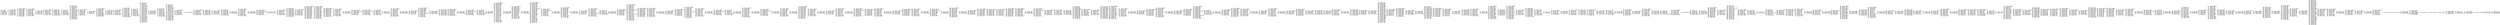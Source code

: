 digraph "graph.cfg.gv" {
	subgraph global {
		node [fontname=Courier fontsize=30.0 rank=same shape=box]
		block_0 [label="0: %00 = #0x1\l2: %01 = #0x40\l4: MSTORE(%01, %00)\l5: [NO_SSA] DUP1\l6: [NO_SSA] PUSH2\l9: [NO_SSA] PUSH2\lc: [NO_SSA] JUMP\l"]
		block_d [label="d: [NO_SSA] JUMPDEST\le: [NO_SSA] DUP2\lf: [NO_SSA] MSTORE\l10: [NO_SSA] PUSH1\l12: [NO_SSA] ADD\l13: [NO_SSA] PUSH2\l16: [NO_SSA] PUSH2\l19: [NO_SSA] JUMP\l"]
		block_1a [label="1a: [NO_SSA] JUMPDEST\l1b: [NO_SSA] DUP2\l1c: [NO_SSA] MSTORE\l1d: [NO_SSA] PUSH1\l1f: [NO_SSA] PUSH1\l21: [NO_SSA] SWAP1\l22: [NO_SSA] SWAP2\l23: [NO_SSA] ADD\l24: [NO_SSA] MSTORE\l25: [NO_SSA] SWAP1\l26: [NO_SSA] JUMP\l"]
		block_27 [label="27: [NO_SSA] JUMPDEST\l28: [NO_SSA] DUP3\l29: [NO_SSA] PUSH1\l2b: [NO_SSA] DUP2\l2c: [NO_SSA] ADD\l2d: [NO_SSA] SWAP3\l2e: [NO_SSA] DUP3\l2f: [NO_SSA] ISZERO\l30: [NO_SSA] PUSH2\l33: [NO_SSA] JUMPI\l"]
		block_34 [label="34: [NO_SSA] SWAP2\l35: [NO_SSA] PUSH1\l37: [NO_SSA] MUL\l38: [NO_SSA] DUP3\l39: [NO_SSA] ADD\l"]
		block_3a [label="3a: [NO_SSA] JUMPDEST\l3b: [NO_SSA] DUP3\l3c: [NO_SSA] DUP2\l3d: [NO_SSA] GT\l3e: [NO_SSA] ISZERO\l3f: [NO_SSA] PUSH2\l42: [NO_SSA] JUMPI\l"]
		block_43 [label="43: [NO_SSA] DUP3\l44: [NO_SSA] MLOAD\l45: [NO_SSA] DUP3\l46: [NO_SSA] SLOAD\l47: [NO_SSA] PUSH1\l49: [NO_SSA] PUSH1\l4b: [NO_SSA] PUSH1\l4d: [NO_SSA] INVALID\l"]
		block_4e [label="4e: [NO_SSA] SUB\l4f: [NO_SSA] NOT\l50: [NO_SSA] AND\l51: [NO_SSA] PUSH1\l53: [NO_SSA] PUSH1\l55: [NO_SSA] PUSH1\l57: [NO_SSA] INVALID\l"]
		block_58 [label="58: [NO_SSA] SUB\l59: [NO_SSA] SWAP1\l5a: [NO_SSA] SWAP2\l5b: [NO_SSA] AND\l5c: [NO_SSA] OR\l5d: [NO_SSA] DUP3\l5e: [NO_SSA] SSTORE\l5f: [NO_SSA] PUSH1\l61: [NO_SSA] SWAP1\l62: [NO_SSA] SWAP3\l63: [NO_SSA] ADD\l64: [NO_SSA] SWAP2\l65: [NO_SSA] PUSH1\l67: [NO_SSA] SWAP1\l68: [NO_SSA] SWAP2\l69: [NO_SSA] ADD\l6a: [NO_SSA] SWAP1\l6b: [NO_SSA] PUSH2\l6e: [NO_SSA] JUMP\l"]
		block_6f [label="6f: [NO_SSA] JUMPDEST\l70: [NO_SSA] POP\l71: [NO_SSA] PUSH2\l74: [NO_SSA] SWAP3\l75: [NO_SSA] SWAP2\l76: [NO_SSA] POP\l77: [NO_SSA] PUSH2\l7a: [NO_SSA] JUMP\l"]
		block_7b [label="7b: [NO_SSA] JUMPDEST\l7c: [NO_SSA] POP\l7d: [NO_SSA] SWAP1\l7e: [NO_SSA] JUMP\l"]
		block_7f [label="7f: [NO_SSA] JUMPDEST\l80: [NO_SSA] PUSH1\l82: [NO_SSA] DUP4\l83: [NO_SSA] ADD\l84: [NO_SSA] SWAP2\l85: [NO_SSA] DUP4\l86: [NO_SSA] SWAP1\l87: [NO_SSA] DUP3\l88: [NO_SSA] ISZERO\l89: [NO_SSA] PUSH2\l8c: [NO_SSA] JUMPI\l"]
		block_8d [label="8d: [NO_SSA] SWAP2\l8e: [NO_SSA] PUSH1\l90: [NO_SSA] MUL\l91: [NO_SSA] DUP3\l92: [NO_SSA] ADD\l93: [NO_SSA] PUSH1\l"]
		block_95 [label="95: [NO_SSA] JUMPDEST\l96: [NO_SSA] DUP4\l97: [NO_SSA] DUP3\l98: [NO_SSA] GT\l99: [NO_SSA] ISZERO\l9a: [NO_SSA] PUSH2\l9d: [NO_SSA] JUMPI\l"]
		block_9e [label="9e: [NO_SSA] DUP4\l9f: [NO_SSA] MLOAD\la0: [NO_SSA] DUP4\la1: [NO_SSA] DUP3\la2: [NO_SSA] PUSH2\la5: [NO_SSA] EXP\la6: [NO_SSA] DUP2\la7: [NO_SSA] SLOAD\la8: [NO_SSA] DUP2\la9: [NO_SSA] PUSH1\lab: [NO_SSA] PUSH1\lad: [NO_SSA] PUSH1\laf: [NO_SSA] INVALID\l"]
		block_b0 [label="b0: [NO_SSA] SUB\lb1: [NO_SSA] MUL\lb2: [NO_SSA] NOT\lb3: [NO_SSA] AND\lb4: [NO_SSA] SWAP1\lb5: [NO_SSA] DUP4\lb6: [NO_SSA] PUSH1\lb8: [NO_SSA] PUSH1\lba: [NO_SSA] PUSH1\lbc: [NO_SSA] INVALID\l"]
		block_bd [label="bd: [NO_SSA] SUB\lbe: [NO_SSA] AND\lbf: [NO_SSA] MUL\lc0: [NO_SSA] OR\lc1: [NO_SSA] SWAP1\lc2: [NO_SSA] SSTORE\lc3: [NO_SSA] POP\lc4: [NO_SSA] SWAP3\lc5: [NO_SSA] PUSH1\lc7: [NO_SSA] ADD\lc8: [NO_SSA] SWAP3\lc9: [NO_SSA] PUSH1\lcb: [NO_SSA] ADD\lcc: [NO_SSA] PUSH1\lce: [NO_SSA] DUP2\lcf: [NO_SSA] PUSH1\ld1: [NO_SSA] ADD\ld2: [NO_SSA] DIV\ld3: [NO_SSA] SWAP3\ld4: [NO_SSA] DUP4\ld5: [NO_SSA] ADD\ld6: [NO_SSA] SWAP3\ld7: [NO_SSA] PUSH1\ld9: [NO_SSA] SUB\lda: [NO_SSA] MUL\ldb: [NO_SSA] PUSH2\lde: [NO_SSA] JUMP\l"]
		block_df [label="df: [NO_SSA] JUMPDEST\le0: [NO_SSA] DUP1\le1: [NO_SSA] ISZERO\le2: [NO_SSA] PUSH2\le5: [NO_SSA] JUMPI\l"]
		block_e6 [label="e6: [NO_SSA] DUP3\le7: [NO_SSA] DUP2\le8: [NO_SSA] PUSH2\leb: [NO_SSA] EXP\lec: [NO_SSA] DUP2\led: [NO_SSA] SLOAD\lee: [NO_SSA] SWAP1\lef: [NO_SSA] PUSH1\lf1: [NO_SSA] PUSH1\lf3: [NO_SSA] PUSH1\lf5: [NO_SSA] INVALID\l"]
		block_f6 [label="f6: [NO_SSA] SUB\lf7: [NO_SSA] MUL\lf8: [NO_SSA] NOT\lf9: [NO_SSA] AND\lfa: [NO_SSA] SWAP1\lfb: [NO_SSA] SSTORE\lfc: [NO_SSA] PUSH1\lfe: [NO_SSA] ADD\lff: [NO_SSA] PUSH1\l101: [NO_SSA] DUP2\l102: [NO_SSA] PUSH1\l104: [NO_SSA] ADD\l105: [NO_SSA] DIV\l106: [NO_SSA] SWAP3\l107: [NO_SSA] DUP4\l108: [NO_SSA] ADD\l109: [NO_SSA] SWAP3\l10a: [NO_SSA] PUSH1\l10c: [NO_SSA] SUB\l10d: [NO_SSA] MUL\l10e: [NO_SSA] PUSH2\l111: [NO_SSA] JUMP\l"]
		block_112 [label="112: [NO_SSA] JUMPDEST\l113: [NO_SSA] POP\l114: [NO_SSA] POP\l115: [NO_SSA] PUSH2\l118: [NO_SSA] SWAP3\l119: [NO_SSA] SWAP2\l11a: [NO_SSA] POP\l"]
		block_11b [label="11b: [NO_SSA] JUMPDEST\l"]
		block_11c [label="11c: [NO_SSA] JUMPDEST\l11d: [NO_SSA] DUP1\l11e: [NO_SSA] DUP3\l11f: [NO_SSA] GT\l120: [NO_SSA] ISZERO\l121: [NO_SSA] PUSH2\l124: [NO_SSA] JUMPI\l"]
		block_125 [label="125: [NO_SSA] PUSH1\l127: [NO_SSA] DUP2\l128: [NO_SSA] SSTORE\l129: [NO_SSA] PUSH1\l12b: [NO_SSA] ADD\l12c: [NO_SSA] PUSH2\l12f: [NO_SSA] JUMP\l"]
		block_130 [label="130: [NO_SSA] JUMPDEST\l131: [NO_SSA] PUSH1\l133: [NO_SSA] PUSH1\l135: [NO_SSA] PUSH1\l137: [NO_SSA] INVALID\l"]
		block_138 [label="138: [NO_SSA] SUB\l139: [NO_SSA] NOT\l13a: [NO_SSA] DUP2\l13b: [NO_SSA] AND\l13c: [NO_SSA] DUP2\l13d: [NO_SSA] EQ\l13e: [NO_SSA] PUSH2\l141: [NO_SSA] JUMPI\l"]
		block_142 [label="142: [NO_SSA] PUSH1\l144: [NO_SSA] DUP1\l145: [NO_SSA] REVERT\l"]
		block_146 [label="146: [NO_SSA] JUMPDEST\l147: [NO_SSA] PUSH1\l149: [NO_SSA] PUSH1\l14b: [NO_SSA] DUP3\l14c: [NO_SSA] DUP5\l14d: [NO_SSA] SUB\l14e: [NO_SSA] SLT\l14f: [NO_SSA] ISZERO\l150: [NO_SSA] PUSH2\l153: [NO_SSA] JUMPI\l"]
		block_154 [label="154: [NO_SSA] PUSH1\l156: [NO_SSA] DUP1\l157: [NO_SSA] REVERT\l"]
		block_158 [label="158: [NO_SSA] JUMPDEST\l159: [NO_SSA] DUP2\l15a: [NO_SSA] CALLDATALOAD\l15b: [NO_SSA] PUSH2\l15e: [NO_SSA] DUP2\l15f: [NO_SSA] PUSH2\l162: [NO_SSA] JUMP\l"]
		block_163 [label="163: [NO_SSA] JUMPDEST\l164: [NO_SSA] PUSH1\l"]
		block_166 [label="166: [NO_SSA] JUMPDEST\l167: [NO_SSA] DUP4\l168: [NO_SSA] DUP2\l169: [NO_SSA] LT\l16a: [NO_SSA] ISZERO\l16b: [NO_SSA] PUSH2\l16e: [NO_SSA] JUMPI\l"]
		block_16f [label="16f: [NO_SSA] DUP2\l170: [NO_SSA] DUP2\l171: [NO_SSA] ADD\l172: [NO_SSA] MLOAD\l173: [NO_SSA] DUP4\l174: [NO_SSA] DUP3\l175: [NO_SSA] ADD\l176: [NO_SSA] MSTORE\l177: [NO_SSA] PUSH1\l179: [NO_SSA] ADD\l17a: [NO_SSA] PUSH2\l17d: [NO_SSA] JUMP\l"]
		block_17e [label="17e: [NO_SSA] JUMPDEST\l17f: [NO_SSA] POP\l180: [NO_SSA] POP\l181: [NO_SSA] PUSH1\l183: [NO_SSA] SWAP2\l184: [NO_SSA] ADD\l185: [NO_SSA] MSTORE\l186: [NO_SSA] JUMP\l"]
		block_187 [label="187: [NO_SSA] JUMPDEST\l188: [NO_SSA] PUSH1\l18a: [NO_SSA] DUP2\l18b: [NO_SSA] MLOAD\l18c: [NO_SSA] DUP1\l18d: [NO_SSA] DUP5\l18e: [NO_SSA] MSTORE\l18f: [NO_SSA] PUSH2\l192: [NO_SSA] DUP2\l193: [NO_SSA] PUSH1\l195: [NO_SSA] DUP7\l196: [NO_SSA] ADD\l197: [NO_SSA] PUSH1\l199: [NO_SSA] DUP7\l19a: [NO_SSA] ADD\l19b: [NO_SSA] PUSH2\l19e: [NO_SSA] JUMP\l"]
		block_19f [label="19f: [NO_SSA] JUMPDEST\l1a0: [NO_SSA] PUSH1\l1a2: [NO_SSA] ADD\l1a3: [NO_SSA] PUSH1\l1a5: [NO_SSA] NOT\l1a6: [NO_SSA] AND\l1a7: [NO_SSA] SWAP3\l1a8: [NO_SSA] SWAP1\l1a9: [NO_SSA] SWAP3\l1aa: [NO_SSA] ADD\l1ab: [NO_SSA] PUSH1\l1ad: [NO_SSA] ADD\l1ae: [NO_SSA] SWAP3\l1af: [NO_SSA] SWAP2\l1b0: [NO_SSA] POP\l1b1: [NO_SSA] POP\l1b2: [NO_SSA] JUMP\l"]
		block_1b3 [label="1b3: [NO_SSA] JUMPDEST\l1b4: [NO_SSA] PUSH1\l1b6: [NO_SSA] DUP2\l1b7: [NO_SSA] MSTORE\l1b8: [NO_SSA] PUSH1\l1ba: [NO_SSA] PUSH2\l1bd: [NO_SSA] PUSH1\l1bf: [NO_SSA] DUP4\l1c0: [NO_SSA] ADD\l1c1: [NO_SSA] DUP5\l1c2: [NO_SSA] PUSH2\l1c5: [NO_SSA] JUMP\l"]
		block_1c6 [label="1c6: [NO_SSA] JUMPDEST\l1c7: [NO_SSA] PUSH1\l1c9: [NO_SSA] PUSH1\l1cb: [NO_SSA] DUP3\l1cc: [NO_SSA] DUP5\l1cd: [NO_SSA] SUB\l1ce: [NO_SSA] SLT\l1cf: [NO_SSA] ISZERO\l1d0: [NO_SSA] PUSH2\l1d3: [NO_SSA] JUMPI\l"]
		block_1d4 [label="1d4: [NO_SSA] PUSH1\l1d6: [NO_SSA] DUP1\l1d7: [NO_SSA] REVERT\l"]
		block_1d8 [label="1d8: [NO_SSA] JUMPDEST\l1d9: [NO_SSA] POP\l1da: [NO_SSA] CALLDATALOAD\l1db: [NO_SSA] SWAP2\l1dc: [NO_SSA] SWAP1\l1dd: [NO_SSA] POP\l1de: [NO_SSA] JUMP\l"]
		block_1df [label="1df: [NO_SSA] JUMPDEST\l1e0: [NO_SSA] DUP1\l1e1: [NO_SSA] CALLDATALOAD\l1e2: [NO_SSA] PUSH1\l1e4: [NO_SSA] PUSH1\l1e6: [NO_SSA] PUSH1\l1e8: [NO_SSA] INVALID\l"]
		block_1e9 [label="1e9: [NO_SSA] SUB\l1ea: [NO_SSA] DUP2\l1eb: [NO_SSA] AND\l1ec: [NO_SSA] DUP2\l1ed: [NO_SSA] EQ\l1ee: [NO_SSA] PUSH2\l1f1: [NO_SSA] JUMPI\l"]
		block_1f2 [label="1f2: [NO_SSA] PUSH1\l1f4: [NO_SSA] DUP1\l1f5: [NO_SSA] REVERT\l"]
		block_1f6 [label="1f6: [NO_SSA] JUMPDEST\l1f7: [NO_SSA] PUSH1\l1f9: [NO_SSA] DUP1\l1fa: [NO_SSA] PUSH1\l1fc: [NO_SSA] DUP4\l1fd: [NO_SSA] DUP6\l1fe: [NO_SSA] SUB\l1ff: [NO_SSA] SLT\l200: [NO_SSA] ISZERO\l201: [NO_SSA] PUSH2\l204: [NO_SSA] JUMPI\l"]
		block_205 [label="205: [NO_SSA] PUSH1\l207: [NO_SSA] DUP1\l208: [NO_SSA] REVERT\l"]
		block_209 [label="209: [NO_SSA] JUMPDEST\l20a: [NO_SSA] PUSH2\l20d: [NO_SSA] DUP4\l20e: [NO_SSA] PUSH2\l211: [NO_SSA] JUMP\l"]
		block_212 [label="212: [NO_SSA] JUMPDEST\l213: [NO_SSA] SWAP5\l214: [NO_SSA] PUSH1\l216: [NO_SSA] SWAP4\l217: [NO_SSA] SWAP1\l218: [NO_SSA] SWAP4\l219: [NO_SSA] ADD\l21a: [NO_SSA] CALLDATALOAD\l21b: [NO_SSA] SWAP4\l21c: [NO_SSA] POP\l21d: [NO_SSA] POP\l21e: [NO_SSA] POP\l21f: [NO_SSA] JUMP\l"]
		block_220 [label="220: [NO_SSA] JUMPDEST\l221: [NO_SSA] PUSH4\l226: [NO_SSA] PUSH1\l228: [NO_SSA] INVALID\l"]
		block_229 [label="229: [NO_SSA] PUSH1\l22b: [NO_SSA] MSTORE\l22c: [NO_SSA] PUSH1\l22e: [NO_SSA] PUSH1\l230: [NO_SSA] MSTORE\l231: [NO_SSA] PUSH1\l233: [NO_SSA] PUSH1\l235: [NO_SSA] REVERT\l"]
		block_236 [label="236: [NO_SSA] JUMPDEST\l237: [NO_SSA] PUSH1\l239: [NO_SSA] DUP3\l23a: [NO_SSA] PUSH1\l23c: [NO_SSA] DUP4\l23d: [NO_SSA] ADD\l23e: [NO_SSA] SLT\l23f: [NO_SSA] PUSH2\l242: [NO_SSA] JUMPI\l"]
		block_243 [label="243: [NO_SSA] PUSH1\l245: [NO_SSA] DUP1\l246: [NO_SSA] REVERT\l"]
		block_247 [label="247: [NO_SSA] JUMPDEST\l248: [NO_SSA] DUP2\l249: [NO_SSA] CALLDATALOAD\l24a: [NO_SSA] PUSH1\l24c: [NO_SSA] PUSH1\l24e: [NO_SSA] PUSH1\l250: [NO_SSA] INVALID\l"]
		block_251 [label="251: [NO_SSA] SUB\l252: [NO_SSA] DUP1\l253: [NO_SSA] DUP3\l254: [NO_SSA] GT\l255: [NO_SSA] ISZERO\l256: [NO_SSA] PUSH2\l259: [NO_SSA] JUMPI\l"]
		block_25a [label="25a: [NO_SSA] PUSH2\l25d: [NO_SSA] PUSH2\l260: [NO_SSA] JUMP\l"]
		block_261 [label="261: [NO_SSA] JUMPDEST\l262: [NO_SSA] PUSH1\l264: [NO_SSA] MLOAD\l265: [NO_SSA] PUSH1\l267: [NO_SSA] DUP4\l268: [NO_SSA] ADD\l269: [NO_SSA] PUSH1\l26b: [NO_SSA] NOT\l26c: [NO_SSA] SWAP1\l26d: [NO_SSA] DUP2\l26e: [NO_SSA] AND\l26f: [NO_SSA] PUSH1\l271: [NO_SSA] ADD\l272: [NO_SSA] AND\l273: [NO_SSA] DUP2\l274: [NO_SSA] ADD\l275: [NO_SSA] SWAP1\l276: [NO_SSA] DUP3\l277: [NO_SSA] DUP3\l278: [NO_SSA] GT\l279: [NO_SSA] DUP2\l27a: [NO_SSA] DUP4\l27b: [NO_SSA] LT\l27c: [NO_SSA] OR\l27d: [NO_SSA] ISZERO\l27e: [NO_SSA] PUSH2\l281: [NO_SSA] JUMPI\l"]
		block_282 [label="282: [NO_SSA] PUSH2\l285: [NO_SSA] PUSH2\l288: [NO_SSA] JUMP\l"]
		block_289 [label="289: [NO_SSA] JUMPDEST\l28a: [NO_SSA] DUP2\l28b: [NO_SSA] PUSH1\l28d: [NO_SSA] MSTORE\l28e: [NO_SSA] DUP4\l28f: [NO_SSA] DUP2\l290: [NO_SSA] MSTORE\l291: [NO_SSA] DUP7\l292: [NO_SSA] PUSH1\l294: [NO_SSA] DUP6\l295: [NO_SSA] DUP9\l296: [NO_SSA] ADD\l297: [NO_SSA] ADD\l298: [NO_SSA] GT\l299: [NO_SSA] ISZERO\l29a: [NO_SSA] PUSH2\l29d: [NO_SSA] JUMPI\l"]
		block_29e [label="29e: [NO_SSA] PUSH1\l2a0: [NO_SSA] DUP1\l2a1: [NO_SSA] REVERT\l"]
		block_2a2 [label="2a2: [NO_SSA] JUMPDEST\l2a3: [NO_SSA] DUP4\l2a4: [NO_SSA] PUSH1\l2a6: [NO_SSA] DUP8\l2a7: [NO_SSA] ADD\l2a8: [NO_SSA] PUSH1\l2aa: [NO_SSA] DUP4\l2ab: [NO_SSA] ADD\l2ac: [NO_SSA] CALLDATACOPY\l2ad: [NO_SSA] PUSH1\l2af: [NO_SSA] PUSH1\l2b1: [NO_SSA] DUP6\l2b2: [NO_SSA] DUP4\l2b3: [NO_SSA] ADD\l2b4: [NO_SSA] ADD\l2b5: [NO_SSA] MSTORE\l2b6: [NO_SSA] DUP1\l2b7: [NO_SSA] SWAP5\l2b8: [NO_SSA] POP\l2b9: [NO_SSA] POP\l2ba: [NO_SSA] POP\l2bb: [NO_SSA] POP\l2bc: [NO_SSA] POP\l2bd: [NO_SSA] SWAP3\l2be: [NO_SSA] SWAP2\l2bf: [NO_SSA] POP\l2c0: [NO_SSA] POP\l2c1: [NO_SSA] JUMP\l"]
		block_2c2 [label="2c2: [NO_SSA] JUMPDEST\l2c3: [NO_SSA] DUP1\l2c4: [NO_SSA] CALLDATALOAD\l2c5: [NO_SSA] PUSH1\l2c7: [NO_SSA] DUP2\l2c8: [NO_SSA] AND\l2c9: [NO_SSA] DUP2\l2ca: [NO_SSA] EQ\l2cb: [NO_SSA] PUSH2\l2ce: [NO_SSA] JUMPI\l"]
		block_2cf [label="2cf: [NO_SSA] PUSH1\l2d1: [NO_SSA] DUP1\l2d2: [NO_SSA] REVERT\l"]
		block_2d3 [label="2d3: [NO_SSA] JUMPDEST\l2d4: [NO_SSA] PUSH1\l2d6: [NO_SSA] DUP1\l2d7: [NO_SSA] PUSH1\l2d9: [NO_SSA] DUP1\l2da: [NO_SSA] PUSH1\l2dc: [NO_SSA] PUSH1\l2de: [NO_SSA] DUP7\l2df: [NO_SSA] DUP9\l2e0: [NO_SSA] SUB\l2e1: [NO_SSA] SLT\l2e2: [NO_SSA] ISZERO\l2e3: [NO_SSA] PUSH2\l2e6: [NO_SSA] JUMPI\l"]
		block_2e7 [label="2e7: [NO_SSA] PUSH1\l2e9: [NO_SSA] DUP1\l2ea: [NO_SSA] REVERT\l"]
		block_2eb [label="2eb: [NO_SSA] JUMPDEST\l2ec: [NO_SSA] PUSH2\l2ef: [NO_SSA] DUP7\l2f0: [NO_SSA] PUSH2\l2f3: [NO_SSA] JUMP\l"]
		block_2f4 [label="2f4: [NO_SSA] JUMPDEST\l2f5: [NO_SSA] SWAP5\l2f6: [NO_SSA] POP\l2f7: [NO_SSA] PUSH1\l2f9: [NO_SSA] DUP7\l2fa: [NO_SSA] ADD\l2fb: [NO_SSA] CALLDATALOAD\l2fc: [NO_SSA] PUSH1\l2fe: [NO_SSA] PUSH1\l300: [NO_SSA] PUSH1\l302: [NO_SSA] INVALID\l"]
		block_303 [label="303: [NO_SSA] SUB\l304: [NO_SSA] DUP2\l305: [NO_SSA] GT\l306: [NO_SSA] ISZERO\l307: [NO_SSA] PUSH2\l30a: [NO_SSA] JUMPI\l"]
		block_30b [label="30b: [NO_SSA] PUSH1\l30d: [NO_SSA] DUP1\l30e: [NO_SSA] REVERT\l"]
		block_30f [label="30f: [NO_SSA] JUMPDEST\l310: [NO_SSA] PUSH2\l313: [NO_SSA] DUP9\l314: [NO_SSA] DUP3\l315: [NO_SSA] DUP10\l316: [NO_SSA] ADD\l317: [NO_SSA] PUSH2\l31a: [NO_SSA] JUMP\l"]
		block_31b [label="31b: [NO_SSA] JUMPDEST\l31c: [NO_SSA] SWAP5\l31d: [NO_SSA] POP\l31e: [NO_SSA] POP\l31f: [NO_SSA] PUSH1\l321: [NO_SSA] DUP7\l322: [NO_SSA] ADD\l323: [NO_SSA] CALLDATALOAD\l324: [NO_SSA] SWAP3\l325: [NO_SSA] POP\l326: [NO_SSA] PUSH1\l328: [NO_SSA] DUP7\l329: [NO_SSA] ADD\l32a: [NO_SSA] CALLDATALOAD\l32b: [NO_SSA] SWAP2\l32c: [NO_SSA] POP\l32d: [NO_SSA] PUSH2\l330: [NO_SSA] PUSH1\l332: [NO_SSA] DUP8\l333: [NO_SSA] ADD\l334: [NO_SSA] PUSH2\l337: [NO_SSA] JUMP\l"]
		block_338 [label="338: [NO_SSA] JUMPDEST\l339: [NO_SSA] SWAP1\l33a: [NO_SSA] POP\l33b: [NO_SSA] SWAP3\l33c: [NO_SSA] SWAP6\l33d: [NO_SSA] POP\l33e: [NO_SSA] SWAP3\l33f: [NO_SSA] SWAP6\l340: [NO_SSA] SWAP1\l341: [NO_SSA] SWAP4\l342: [NO_SSA] POP\l343: [NO_SSA] JUMP\l"]
		block_344 [label="344: [NO_SSA] JUMPDEST\l345: [NO_SSA] PUSH1\l347: [NO_SSA] DUP1\l348: [NO_SSA] PUSH1\l34a: [NO_SSA] PUSH1\l34c: [NO_SSA] DUP5\l34d: [NO_SSA] DUP7\l34e: [NO_SSA] SUB\l34f: [NO_SSA] SLT\l350: [NO_SSA] ISZERO\l351: [NO_SSA] PUSH2\l354: [NO_SSA] JUMPI\l"]
		block_355 [label="355: [NO_SSA] PUSH1\l357: [NO_SSA] DUP1\l358: [NO_SSA] REVERT\l"]
		block_359 [label="359: [NO_SSA] JUMPDEST\l35a: [NO_SSA] PUSH2\l35d: [NO_SSA] DUP5\l35e: [NO_SSA] PUSH2\l361: [NO_SSA] JUMP\l"]
		block_362 [label="362: [NO_SSA] JUMPDEST\l363: [NO_SSA] SWAP3\l364: [NO_SSA] POP\l365: [NO_SSA] PUSH2\l368: [NO_SSA] PUSH1\l36a: [NO_SSA] DUP6\l36b: [NO_SSA] ADD\l36c: [NO_SSA] PUSH2\l36f: [NO_SSA] JUMP\l"]
		block_370 [label="370: [NO_SSA] JUMPDEST\l371: [NO_SSA] SWAP2\l372: [NO_SSA] POP\l373: [NO_SSA] PUSH1\l375: [NO_SSA] DUP5\l376: [NO_SSA] ADD\l377: [NO_SSA] CALLDATALOAD\l378: [NO_SSA] SWAP1\l379: [NO_SSA] POP\l37a: [NO_SSA] SWAP3\l37b: [NO_SSA] POP\l37c: [NO_SSA] SWAP3\l37d: [NO_SSA] POP\l37e: [NO_SSA] SWAP3\l37f: [NO_SSA] JUMP\l"]
		block_380 [label="380: [NO_SSA] JUMPDEST\l381: [NO_SSA] PUSH1\l383: [NO_SSA] DUP1\l384: [NO_SSA] PUSH1\l386: [NO_SSA] DUP4\l387: [NO_SSA] DUP6\l388: [NO_SSA] SUB\l389: [NO_SSA] SLT\l38a: [NO_SSA] ISZERO\l38b: [NO_SSA] PUSH2\l38e: [NO_SSA] JUMPI\l"]
		block_38f [label="38f: [NO_SSA] PUSH1\l391: [NO_SSA] DUP1\l392: [NO_SSA] REVERT\l"]
		block_393 [label="393: [NO_SSA] JUMPDEST\l394: [NO_SSA] DUP3\l395: [NO_SSA] CALLDATALOAD\l396: [NO_SSA] PUSH1\l398: [NO_SSA] PUSH1\l39a: [NO_SSA] PUSH1\l39c: [NO_SSA] INVALID\l"]
		block_39d [label="39d: [NO_SSA] SUB\l39e: [NO_SSA] DUP1\l39f: [NO_SSA] DUP3\l3a0: [NO_SSA] GT\l3a1: [NO_SSA] ISZERO\l3a2: [NO_SSA] PUSH2\l3a5: [NO_SSA] JUMPI\l"]
		block_3a6 [label="3a6: [NO_SSA] PUSH1\l3a8: [NO_SSA] DUP1\l3a9: [NO_SSA] REVERT\l"]
		block_3aa [label="3aa: [NO_SSA] JUMPDEST\l3ab: [NO_SSA] DUP2\l3ac: [NO_SSA] DUP6\l3ad: [NO_SSA] ADD\l3ae: [NO_SSA] SWAP2\l3af: [NO_SSA] POP\l3b0: [NO_SSA] DUP6\l3b1: [NO_SSA] PUSH1\l3b3: [NO_SSA] DUP4\l3b4: [NO_SSA] ADD\l3b5: [NO_SSA] SLT\l3b6: [NO_SSA] PUSH2\l3b9: [NO_SSA] JUMPI\l"]
		block_3ba [label="3ba: [NO_SSA] PUSH1\l3bc: [NO_SSA] DUP1\l3bd: [NO_SSA] REVERT\l"]
		block_3be [label="3be: [NO_SSA] JUMPDEST\l3bf: [NO_SSA] DUP2\l3c0: [NO_SSA] CALLDATALOAD\l3c1: [NO_SSA] DUP2\l3c2: [NO_SSA] DUP2\l3c3: [NO_SSA] GT\l3c4: [NO_SSA] ISZERO\l3c5: [NO_SSA] PUSH2\l3c8: [NO_SSA] JUMPI\l"]
		block_3c9 [label="3c9: [NO_SSA] PUSH1\l3cb: [NO_SSA] DUP1\l3cc: [NO_SSA] REVERT\l"]
		block_3cd [label="3cd: [NO_SSA] JUMPDEST\l3ce: [NO_SSA] DUP7\l3cf: [NO_SSA] PUSH1\l3d1: [NO_SSA] DUP3\l3d2: [NO_SSA] DUP6\l3d3: [NO_SSA] ADD\l3d4: [NO_SSA] ADD\l3d5: [NO_SSA] GT\l3d6: [NO_SSA] ISZERO\l3d7: [NO_SSA] PUSH2\l3da: [NO_SSA] JUMPI\l"]
		block_3db [label="3db: [NO_SSA] PUSH1\l3dd: [NO_SSA] DUP1\l3de: [NO_SSA] REVERT\l"]
		block_3df [label="3df: [NO_SSA] JUMPDEST\l3e0: [NO_SSA] PUSH1\l3e2: [NO_SSA] SWAP3\l3e3: [NO_SSA] SWAP1\l3e4: [NO_SSA] SWAP3\l3e5: [NO_SSA] ADD\l3e6: [NO_SSA] SWAP7\l3e7: [NO_SSA] SWAP2\l3e8: [NO_SSA] SWAP6\l3e9: [NO_SSA] POP\l3ea: [NO_SSA] SWAP1\l3eb: [NO_SSA] SWAP4\l3ec: [NO_SSA] POP\l3ed: [NO_SSA] POP\l3ee: [NO_SSA] POP\l3ef: [NO_SSA] POP\l3f0: [NO_SSA] JUMP\l"]
		block_3f1 [label="3f1: [NO_SSA] JUMPDEST\l3f2: [NO_SSA] PUSH1\l3f4: [NO_SSA] PUSH1\l3f6: [NO_SSA] DUP3\l3f7: [NO_SSA] DUP5\l3f8: [NO_SSA] SUB\l3f9: [NO_SSA] SLT\l3fa: [NO_SSA] ISZERO\l3fb: [NO_SSA] PUSH2\l3fe: [NO_SSA] JUMPI\l"]
		block_3ff [label="3ff: [NO_SSA] PUSH1\l401: [NO_SSA] DUP1\l402: [NO_SSA] REVERT\l"]
		block_403 [label="403: [NO_SSA] JUMPDEST\l404: [NO_SSA] PUSH2\l407: [NO_SSA] DUP3\l408: [NO_SSA] PUSH2\l40b: [NO_SSA] JUMP\l"]
		block_40c [label="40c: [NO_SSA] JUMPDEST\l40d: [NO_SSA] PUSH1\l40f: [NO_SSA] DUP1\l410: [NO_SSA] PUSH1\l412: [NO_SSA] DUP4\l413: [NO_SSA] DUP6\l414: [NO_SSA] SUB\l415: [NO_SSA] SLT\l416: [NO_SSA] ISZERO\l417: [NO_SSA] PUSH2\l41a: [NO_SSA] JUMPI\l"]
		block_41b [label="41b: [NO_SSA] PUSH1\l41d: [NO_SSA] DUP1\l41e: [NO_SSA] REVERT\l"]
		block_41f [label="41f: [NO_SSA] JUMPDEST\l420: [NO_SSA] DUP3\l421: [NO_SSA] CALLDATALOAD\l422: [NO_SSA] SWAP2\l423: [NO_SSA] POP\l424: [NO_SSA] PUSH2\l427: [NO_SSA] PUSH1\l429: [NO_SSA] DUP5\l42a: [NO_SSA] ADD\l42b: [NO_SSA] PUSH2\l42e: [NO_SSA] JUMP\l"]
		block_42f [label="42f: [NO_SSA] JUMPDEST\l430: [NO_SSA] SWAP1\l431: [NO_SSA] POP\l432: [NO_SSA] SWAP3\l433: [NO_SSA] POP\l434: [NO_SSA] SWAP3\l435: [NO_SSA] SWAP1\l436: [NO_SSA] POP\l437: [NO_SSA] JUMP\l"]
		block_438 [label="438: [NO_SSA] JUMPDEST\l439: [NO_SSA] PUSH1\l43b: [NO_SSA] DUP1\l43c: [NO_SSA] PUSH1\l43e: [NO_SSA] DUP4\l43f: [NO_SSA] DUP6\l440: [NO_SSA] SUB\l441: [NO_SSA] SLT\l442: [NO_SSA] ISZERO\l443: [NO_SSA] PUSH2\l446: [NO_SSA] JUMPI\l"]
		block_447 [label="447: [NO_SSA] PUSH1\l449: [NO_SSA] DUP1\l44a: [NO_SSA] REVERT\l"]
		block_44b [label="44b: [NO_SSA] JUMPDEST\l44c: [NO_SSA] PUSH2\l44f: [NO_SSA] DUP4\l450: [NO_SSA] PUSH2\l453: [NO_SSA] JUMP\l"]
		block_454 [label="454: [NO_SSA] JUMPDEST\l455: [NO_SSA] SWAP2\l456: [NO_SSA] POP\l457: [NO_SSA] PUSH2\l45a: [NO_SSA] PUSH1\l45c: [NO_SSA] DUP5\l45d: [NO_SSA] ADD\l45e: [NO_SSA] PUSH2\l461: [NO_SSA] JUMP\l"]
		block_462 [label="462: [NO_SSA] JUMPDEST\l463: [NO_SSA] DUP1\l464: [NO_SSA] PUSH1\l466: [NO_SSA] DUP2\l467: [NO_SSA] ADD\l468: [NO_SSA] DUP4\l469: [NO_SSA] LT\l46a: [NO_SSA] ISZERO\l46b: [NO_SSA] PUSH2\l46e: [NO_SSA] JUMPI\l"]
		block_46f [label="46f: [NO_SSA] PUSH1\l471: [NO_SSA] DUP1\l472: [NO_SSA] REVERT\l"]
		block_473 [label="473: [NO_SSA] JUMPDEST\l474: [NO_SSA] DUP1\l475: [NO_SSA] CALLDATALOAD\l476: [NO_SSA] DUP1\l477: [NO_SSA] ISZERO\l478: [NO_SSA] ISZERO\l479: [NO_SSA] DUP2\l47a: [NO_SSA] EQ\l47b: [NO_SSA] PUSH2\l47e: [NO_SSA] JUMPI\l"]
		block_47f [label="47f: [NO_SSA] PUSH1\l481: [NO_SSA] DUP1\l482: [NO_SSA] REVERT\l"]
		block_483 [label="483: [NO_SSA] JUMPDEST\l484: [NO_SSA] PUSH1\l486: [NO_SSA] DUP1\l487: [NO_SSA] PUSH1\l489: [NO_SSA] DUP1\l48a: [NO_SSA] PUSH2\l48d: [NO_SSA] DUP6\l48e: [NO_SSA] DUP8\l48f: [NO_SSA] SUB\l490: [NO_SSA] SLT\l491: [NO_SSA] ISZERO\l492: [NO_SSA] PUSH2\l495: [NO_SSA] JUMPI\l"]
		block_496 [label="496: [NO_SSA] PUSH1\l498: [NO_SSA] DUP1\l499: [NO_SSA] REVERT\l"]
		block_49a [label="49a: [NO_SSA] JUMPDEST\l49b: [NO_SSA] PUSH2\l49e: [NO_SSA] DUP7\l49f: [NO_SSA] DUP7\l4a0: [NO_SSA] PUSH2\l4a3: [NO_SSA] JUMP\l"]
		block_4a4 [label="4a4: [NO_SSA] JUMPDEST\l4a5: [NO_SSA] SWAP4\l4a6: [NO_SSA] POP\l4a7: [NO_SSA] PUSH2\l4aa: [NO_SSA] DUP7\l4ab: [NO_SSA] PUSH1\l4ad: [NO_SSA] DUP8\l4ae: [NO_SSA] ADD\l4af: [NO_SSA] PUSH2\l4b2: [NO_SSA] JUMP\l"]
		block_4b3 [label="4b3: [NO_SSA] JUMPDEST\l4b4: [NO_SSA] SWAP3\l4b5: [NO_SSA] POP\l4b6: [NO_SSA] PUSH2\l4b9: [NO_SSA] PUSH2\l4bc: [NO_SSA] DUP7\l4bd: [NO_SSA] ADD\l4be: [NO_SSA] PUSH2\l4c1: [NO_SSA] JUMP\l"]
		block_4c2 [label="4c2: [NO_SSA] JUMPDEST\l4c3: [NO_SSA] SWAP2\l4c4: [NO_SSA] POP\l4c5: [NO_SSA] PUSH2\l4c8: [NO_SSA] PUSH2\l4cb: [NO_SSA] DUP7\l4cc: [NO_SSA] ADD\l4cd: [NO_SSA] PUSH2\l4d0: [NO_SSA] JUMP\l"]
		block_4d1 [label="4d1: [NO_SSA] JUMPDEST\l4d2: [NO_SSA] SWAP1\l4d3: [NO_SSA] POP\l4d4: [NO_SSA] SWAP3\l4d5: [NO_SSA] SWAP6\l4d6: [NO_SSA] SWAP2\l4d7: [NO_SSA] SWAP5\l4d8: [NO_SSA] POP\l4d9: [NO_SSA] SWAP3\l4da: [NO_SSA] POP\l4db: [NO_SSA] JUMP\l"]
		block_4dc [label="4dc: [NO_SSA] JUMPDEST\l4dd: [NO_SSA] PUSH1\l4df: [NO_SSA] DUP1\l4e0: [NO_SSA] PUSH1\l4e2: [NO_SSA] DUP4\l4e3: [NO_SSA] DUP6\l4e4: [NO_SSA] SUB\l4e5: [NO_SSA] SLT\l4e6: [NO_SSA] ISZERO\l4e7: [NO_SSA] PUSH2\l4ea: [NO_SSA] JUMPI\l"]
		block_4eb [label="4eb: [NO_SSA] PUSH1\l4ed: [NO_SSA] DUP1\l4ee: [NO_SSA] REVERT\l"]
		block_4ef [label="4ef: [NO_SSA] JUMPDEST\l4f0: [NO_SSA] DUP3\l4f1: [NO_SSA] CALLDATALOAD\l4f2: [NO_SSA] SWAP2\l4f3: [NO_SSA] POP\l4f4: [NO_SSA] PUSH2\l4f7: [NO_SSA] PUSH1\l4f9: [NO_SSA] DUP5\l4fa: [NO_SSA] ADD\l4fb: [NO_SSA] PUSH2\l4fe: [NO_SSA] JUMP\l"]
		block_4ff [label="4ff: [NO_SSA] JUMPDEST\l500: [NO_SSA] PUSH2\l503: [NO_SSA] DUP2\l504: [NO_SSA] ADD\l505: [NO_SSA] DUP2\l506: [NO_SSA] DUP6\l507: [NO_SSA] PUSH1\l"]
		block_509 [label="509: [NO_SSA] JUMPDEST\l50a: [NO_SSA] PUSH1\l50c: [NO_SSA] DUP2\l50d: [NO_SSA] LT\l50e: [NO_SSA] ISZERO\l50f: [NO_SSA] PUSH2\l512: [NO_SSA] JUMPI\l"]
		block_513 [label="513: [NO_SSA] DUP2\l514: [NO_SSA] MLOAD\l515: [NO_SSA] PUSH1\l517: [NO_SSA] PUSH1\l519: [NO_SSA] PUSH1\l51b: [NO_SSA] INVALID\l"]
		block_51c [label="51c: [NO_SSA] SUB\l51d: [NO_SSA] AND\l51e: [NO_SSA] DUP4\l51f: [NO_SSA] MSTORE\l520: [NO_SSA] PUSH1\l522: [NO_SSA] SWAP3\l523: [NO_SSA] DUP4\l524: [NO_SSA] ADD\l525: [NO_SSA] SWAP3\l526: [NO_SSA] SWAP1\l527: [NO_SSA] SWAP2\l528: [NO_SSA] ADD\l529: [NO_SSA] SWAP1\l52a: [NO_SSA] PUSH1\l52c: [NO_SSA] ADD\l52d: [NO_SSA] PUSH2\l530: [NO_SSA] JUMP\l"]
		block_531 [label="531: [NO_SSA] JUMPDEST\l532: [NO_SSA] POP\l533: [NO_SSA] POP\l534: [NO_SSA] POP\l535: [NO_SSA] PUSH1\l537: [NO_SSA] DUP3\l538: [NO_SSA] ADD\l539: [NO_SSA] DUP5\l53a: [NO_SSA] PUSH1\l"]
		block_53c [label="53c: [NO_SSA] JUMPDEST\l53d: [NO_SSA] PUSH1\l53f: [NO_SSA] DUP2\l540: [NO_SSA] LT\l541: [NO_SSA] ISZERO\l542: [NO_SSA] PUSH2\l545: [NO_SSA] JUMPI\l"]
		block_546 [label="546: [NO_SSA] DUP2\l547: [NO_SSA] MLOAD\l548: [NO_SSA] DUP4\l549: [NO_SSA] MSTORE\l54a: [NO_SSA] PUSH1\l54c: [NO_SSA] SWAP3\l54d: [NO_SSA] DUP4\l54e: [NO_SSA] ADD\l54f: [NO_SSA] SWAP3\l550: [NO_SSA] SWAP1\l551: [NO_SSA] SWAP2\l552: [NO_SSA] ADD\l553: [NO_SSA] SWAP1\l554: [NO_SSA] PUSH1\l556: [NO_SSA] ADD\l557: [NO_SSA] PUSH2\l55a: [NO_SSA] JUMP\l"]
		block_55b [label="55b: [NO_SSA] JUMPDEST\l55c: [NO_SSA] POP\l55d: [NO_SSA] POP\l55e: [NO_SSA] POP\l55f: [NO_SSA] PUSH1\l561: [NO_SSA] DUP4\l562: [NO_SSA] AND\l563: [NO_SSA] PUSH2\l566: [NO_SSA] DUP4\l567: [NO_SSA] ADD\l568: [NO_SSA] MSTORE\l569: [NO_SSA] SWAP5\l56a: [NO_SSA] SWAP4\l56b: [NO_SSA] POP\l56c: [NO_SSA] POP\l56d: [NO_SSA] POP\l56e: [NO_SSA] POP\l56f: [NO_SSA] JUMP\l"]
		block_570 [label="570: [NO_SSA] JUMPDEST\l571: [NO_SSA] PUSH1\l573: [NO_SSA] DUP1\l574: [NO_SSA] PUSH1\l576: [NO_SSA] DUP4\l577: [NO_SSA] DUP6\l578: [NO_SSA] SUB\l579: [NO_SSA] SLT\l57a: [NO_SSA] ISZERO\l57b: [NO_SSA] PUSH2\l57e: [NO_SSA] JUMPI\l"]
		block_57f [label="57f: [NO_SSA] PUSH1\l581: [NO_SSA] DUP1\l582: [NO_SSA] REVERT\l"]
		block_583 [label="583: [NO_SSA] JUMPDEST\l584: [NO_SSA] PUSH2\l587: [NO_SSA] DUP4\l588: [NO_SSA] PUSH2\l58b: [NO_SSA] JUMP\l"]
		block_58c [label="58c: [NO_SSA] JUMPDEST\l58d: [NO_SSA] SWAP2\l58e: [NO_SSA] POP\l58f: [NO_SSA] PUSH2\l592: [NO_SSA] PUSH1\l594: [NO_SSA] DUP5\l595: [NO_SSA] ADD\l596: [NO_SSA] PUSH2\l599: [NO_SSA] JUMP\l"]
		block_59a [label="59a: [NO_SSA] JUMPDEST\l59b: [NO_SSA] PUSH1\l59d: [NO_SSA] DUP1\l59e: [NO_SSA] PUSH1\l5a0: [NO_SSA] DUP1\l5a1: [NO_SSA] PUSH1\l5a3: [NO_SSA] DUP6\l5a4: [NO_SSA] DUP8\l5a5: [NO_SSA] SUB\l5a6: [NO_SSA] SLT\l5a7: [NO_SSA] ISZERO\l5a8: [NO_SSA] PUSH2\l5ab: [NO_SSA] JUMPI\l"]
		block_5ac [label="5ac: [NO_SSA] PUSH1\l5ae: [NO_SSA] DUP1\l5af: [NO_SSA] REVERT\l"]
		block_5b0 [label="5b0: [NO_SSA] JUMPDEST\l5b1: [NO_SSA] PUSH2\l5b4: [NO_SSA] DUP6\l5b5: [NO_SSA] PUSH2\l5b8: [NO_SSA] JUMP\l"]
		block_5b9 [label="5b9: [NO_SSA] JUMPDEST\l5ba: [NO_SSA] SWAP4\l5bb: [NO_SSA] POP\l5bc: [NO_SSA] PUSH2\l5bf: [NO_SSA] PUSH1\l5c1: [NO_SSA] DUP7\l5c2: [NO_SSA] ADD\l5c3: [NO_SSA] PUSH2\l5c6: [NO_SSA] JUMP\l"]
		block_5c7 [label="5c7: [NO_SSA] JUMPDEST\l5c8: [NO_SSA] SWAP3\l5c9: [NO_SSA] POP\l5ca: [NO_SSA] PUSH1\l5cc: [NO_SSA] DUP6\l5cd: [NO_SSA] ADD\l5ce: [NO_SSA] CALLDATALOAD\l5cf: [NO_SSA] SWAP2\l5d0: [NO_SSA] POP\l5d1: [NO_SSA] PUSH1\l5d3: [NO_SSA] DUP6\l5d4: [NO_SSA] ADD\l5d5: [NO_SSA] CALLDATALOAD\l5d6: [NO_SSA] PUSH1\l5d8: [NO_SSA] PUSH1\l5da: [NO_SSA] PUSH1\l5dc: [NO_SSA] INVALID\l"]
		block_5dd [label="5dd: [NO_SSA] SUB\l5de: [NO_SSA] DUP2\l5df: [NO_SSA] GT\l5e0: [NO_SSA] ISZERO\l5e1: [NO_SSA] PUSH2\l5e4: [NO_SSA] JUMPI\l"]
		block_5e5 [label="5e5: [NO_SSA] PUSH1\l5e7: [NO_SSA] DUP1\l5e8: [NO_SSA] REVERT\l"]
		block_5e9 [label="5e9: [NO_SSA] JUMPDEST\l5ea: [NO_SSA] PUSH2\l5ed: [NO_SSA] DUP8\l5ee: [NO_SSA] DUP3\l5ef: [NO_SSA] DUP9\l5f0: [NO_SSA] ADD\l5f1: [NO_SSA] PUSH2\l5f4: [NO_SSA] JUMP\l"]
		block_5f5 [label="5f5: [NO_SSA] JUMPDEST\l5f6: [NO_SSA] SWAP2\l5f7: [NO_SSA] POP\l5f8: [NO_SSA] POP\l5f9: [NO_SSA] SWAP3\l5fa: [NO_SSA] SWAP6\l5fb: [NO_SSA] SWAP2\l5fc: [NO_SSA] SWAP5\l5fd: [NO_SSA] POP\l5fe: [NO_SSA] SWAP3\l5ff: [NO_SSA] POP\l600: [NO_SSA] JUMP\l"]
		block_601 [label="601: [NO_SSA] JUMPDEST\l602: [NO_SSA] PUSH1\l604: [NO_SSA] PUSH1\l606: [NO_SSA] DUP3\l607: [NO_SSA] DUP5\l608: [NO_SSA] SUB\l609: [NO_SSA] SLT\l60a: [NO_SSA] ISZERO\l60b: [NO_SSA] PUSH2\l60e: [NO_SSA] JUMPI\l"]
		block_60f [label="60f: [NO_SSA] PUSH1\l611: [NO_SSA] DUP1\l612: [NO_SSA] REVERT\l"]
		block_613 [label="613: [NO_SSA] JUMPDEST\l614: [NO_SSA] PUSH2\l617: [NO_SSA] DUP3\l618: [NO_SSA] PUSH2\l61b: [NO_SSA] JUMP\l"]
		block_61c [label="61c: [NO_SSA] JUMPDEST\l61d: [NO_SSA] PUSH1\l61f: [NO_SSA] DUP1\l620: [NO_SSA] PUSH1\l622: [NO_SSA] DUP4\l623: [NO_SSA] DUP6\l624: [NO_SSA] SUB\l625: [NO_SSA] SLT\l626: [NO_SSA] ISZERO\l627: [NO_SSA] PUSH2\l62a: [NO_SSA] JUMPI\l"]
		block_62b [label="62b: [NO_SSA] PUSH1\l62d: [NO_SSA] DUP1\l62e: [NO_SSA] REVERT\l"]
		block_62f [label="62f: [NO_SSA] JUMPDEST\l630: [NO_SSA] PUSH2\l633: [NO_SSA] DUP4\l634: [NO_SSA] PUSH2\l637: [NO_SSA] JUMP\l"]
		block_638 [label="638: [NO_SSA] JUMPDEST\l639: [NO_SSA] SWAP2\l63a: [NO_SSA] POP\l63b: [NO_SSA] PUSH2\l63e: [NO_SSA] PUSH1\l640: [NO_SSA] DUP5\l641: [NO_SSA] ADD\l642: [NO_SSA] PUSH2\l645: [NO_SSA] JUMP\l"]
		block_646 [label="646: [NO_SSA] JUMPDEST\l647: [NO_SSA] PUSH1\l649: [NO_SSA] DUP2\l64a: [NO_SSA] DUP2\l64b: [NO_SSA] INVALID\l"]
		block_64c [label="64c: [NO_SSA] SWAP1\l64d: [NO_SSA] DUP3\l64e: [NO_SSA] AND\l64f: [NO_SSA] DUP1\l650: [NO_SSA] PUSH2\l653: [NO_SSA] JUMPI\l"]
		block_654 [label="654: [NO_SSA] PUSH1\l656: [NO_SSA] DUP3\l657: [NO_SSA] AND\l658: [NO_SSA] SWAP2\l659: [NO_SSA] POP\l"]
		block_65a [label="65a: [NO_SSA] JUMPDEST\l65b: [NO_SSA] PUSH1\l65d: [NO_SSA] DUP3\l65e: [NO_SSA] LT\l65f: [NO_SSA] DUP2\l660: [NO_SSA] SUB\l661: [NO_SSA] PUSH2\l664: [NO_SSA] JUMPI\l"]
		block_665 [label="665: [NO_SSA] PUSH4\l66a: [NO_SSA] PUSH1\l66c: [NO_SSA] INVALID\l"]
		block_66d [label="66d: [NO_SSA] PUSH1\l66f: [NO_SSA] MSTORE\l670: [NO_SSA] PUSH1\l672: [NO_SSA] PUSH1\l674: [NO_SSA] MSTORE\l675: [NO_SSA] PUSH1\l677: [NO_SSA] PUSH1\l679: [NO_SSA] REVERT\l"]
		block_67a [label="67a: [NO_SSA] JUMPDEST\l67b: [NO_SSA] POP\l67c: [NO_SSA] SWAP2\l67d: [NO_SSA] SWAP1\l67e: [NO_SSA] POP\l67f: [NO_SSA] JUMP\l"]
		block_680 [label="680: [NO_SSA] JUMPDEST\l681: [NO_SSA] PUSH1\l683: [NO_SSA] PUSH1\l685: [NO_SSA] PUSH1\l687: [NO_SSA] INVALID\l"]
		block_688 [label="688: [NO_SSA] SUB\l689: [NO_SSA] DUP5\l68a: [NO_SSA] DUP2\l68b: [NO_SSA] AND\l68c: [NO_SSA] DUP3\l68d: [NO_SSA] MSTORE\l68e: [NO_SSA] DUP4\l68f: [NO_SSA] AND\l690: [NO_SSA] PUSH1\l692: [NO_SSA] DUP3\l693: [NO_SSA] ADD\l694: [NO_SSA] MSTORE\l695: [NO_SSA] PUSH1\l697: [NO_SSA] PUSH1\l699: [NO_SSA] DUP3\l69a: [NO_SSA] ADD\l69b: [NO_SSA] DUP2\l69c: [NO_SSA] SWAP1\l69d: [NO_SSA] MSTORE\l69e: [NO_SSA] PUSH1\l6a0: [NO_SSA] SWAP1\l6a1: [NO_SSA] PUSH2\l6a4: [NO_SSA] SWAP1\l6a5: [NO_SSA] DUP4\l6a6: [NO_SSA] ADD\l6a7: [NO_SSA] DUP5\l6a8: [NO_SSA] PUSH2\l6ab: [NO_SSA] JUMP\l"]
		block_6ac [label="6ac: [NO_SSA] JUMPDEST\l6ad: [NO_SSA] SWAP6\l6ae: [NO_SSA] SWAP5\l6af: [NO_SSA] POP\l6b0: [NO_SSA] POP\l6b1: [NO_SSA] POP\l6b2: [NO_SSA] POP\l6b3: [NO_SSA] POP\l6b4: [NO_SSA] JUMP\l"]
		block_6b5 [label="6b5: [NO_SSA] JUMPDEST\l6b6: [NO_SSA] PUSH1\l6b8: [NO_SSA] DUP4\l6b9: [NO_SSA] MLOAD\l6ba: [NO_SSA] PUSH2\l6bd: [NO_SSA] DUP2\l6be: [NO_SSA] DUP5\l6bf: [NO_SSA] PUSH1\l6c1: [NO_SSA] DUP9\l6c2: [NO_SSA] ADD\l6c3: [NO_SSA] PUSH2\l6c6: [NO_SSA] JUMP\l"]
		block_6c7 [label="6c7: [NO_SSA] JUMPDEST\l6c8: [NO_SSA] PUSH1\l6ca: [NO_SSA] SWAP4\l6cb: [NO_SSA] SWAP1\l6cc: [NO_SSA] SWAP4\l6cd: [NO_SSA] INVALID\l"]
		block_6ce [label="6ce: [NO_SSA] PUSH1\l6d0: [NO_SSA] PUSH1\l6d2: [NO_SSA] PUSH1\l6d4: [NO_SSA] INVALID\l"]
		block_6d5 [label="6d5: [NO_SSA] SUB\l6d6: [NO_SSA] NOT\l6d7: [NO_SSA] AND\l6d8: [NO_SSA] SWAP2\l6d9: [NO_SSA] SWAP1\l6da: [NO_SSA] SWAP3\l6db: [NO_SSA] ADD\l6dc: [NO_SSA] SWAP1\l6dd: [NO_SSA] DUP2\l6de: [NO_SSA] MSTORE\l6df: [NO_SSA] PUSH1\l6e1: [NO_SSA] ADD\l6e2: [NO_SSA] SWAP3\l6e3: [NO_SSA] SWAP2\l6e4: [NO_SSA] POP\l6e5: [NO_SSA] POP\l6e6: [NO_SSA] JUMP\l"]
		block_6e7 [label="6e7: [NO_SSA] JUMPDEST\l6e8: [NO_SSA] PUSH1\l6ea: [NO_SSA] DUP3\l6eb: [NO_SSA] MLOAD\l6ec: [NO_SSA] PUSH2\l6ef: [NO_SSA] DUP2\l6f0: [NO_SSA] DUP5\l6f1: [NO_SSA] PUSH1\l6f3: [NO_SSA] DUP8\l6f4: [NO_SSA] ADD\l6f5: [NO_SSA] PUSH2\l6f8: [NO_SSA] JUMP\l"]
		block_6f9 [label="6f9: [NO_SSA] JUMPDEST\l6fa: [NO_SSA] SWAP2\l6fb: [NO_SSA] SWAP1\l6fc: [NO_SSA] SWAP2\l6fd: [NO_SSA] ADD\l6fe: [NO_SSA] SWAP3\l6ff: [NO_SSA] SWAP2\l700: [NO_SSA] POP\l701: [NO_SSA] POP\l702: [NO_SSA] JUMP\l"]
		block_703 [label="703: [NO_SSA] JUMPDEST\l704: [NO_SSA] PUSH4\l709: [NO_SSA] PUSH1\l70b: [NO_SSA] INVALID\l"]
		block_70c [label="70c: [NO_SSA] PUSH1\l70e: [NO_SSA] MSTORE\l70f: [NO_SSA] PUSH1\l711: [NO_SSA] PUSH1\l713: [NO_SSA] MSTORE\l714: [NO_SSA] PUSH1\l716: [NO_SSA] PUSH1\l718: [NO_SSA] REVERT\l"]
		block_719 [label="719: [NO_SSA] JUMPDEST\l71a: [NO_SSA] DUP2\l71b: [NO_SSA] DUP2\l71c: [NO_SSA] SUB\l71d: [NO_SSA] DUP2\l71e: [NO_SSA] DUP2\l71f: [NO_SSA] GT\l720: [NO_SSA] ISZERO\l721: [NO_SSA] PUSH2\l724: [NO_SSA] JUMPI\l"]
		block_725 [label="725: [NO_SSA] PUSH2\l728: [NO_SSA] PUSH2\l72b: [NO_SSA] JUMP\l"]
		block_72c [label="72c: [NO_SSA] JUMPDEST\l72d: [NO_SSA] PUSH1\l72f: [NO_SSA] DUP1\l730: [NO_SSA] DUP3\l731: [NO_SSA] MSTORE\l732: [NO_SSA] PUSH1\l734: [NO_SSA] SWAP1\l735: [NO_SSA] DUP3\l736: [NO_SSA] ADD\l737: [NO_SSA] MSTORE\l738: [NO_SSA] PUSH32\l759: [NO_SSA] PUSH1\l75b: [NO_SSA] DUP3\l75c: [NO_SSA] ADD\l75d: [NO_SSA] MSTORE\l75e: [NO_SSA] PUSH17\l770: [NO_SSA] PUSH1\l772: [NO_SSA] INVALID\l"]
		block_773 [label="773: [NO_SSA] PUSH1\l775: [NO_SSA] DUP3\l776: [NO_SSA] ADD\l777: [NO_SSA] MSTORE\l778: [NO_SSA] PUSH1\l77a: [NO_SSA] ADD\l77b: [NO_SSA] SWAP1\l77c: [NO_SSA] JUMP\l"]
		block_77d [label="77d: [NO_SSA] JUMPDEST\l77e: [NO_SSA] PUSH1\l780: [NO_SSA] DUP1\l781: [NO_SSA] DUP3\l782: [NO_SSA] MSTORE\l783: [NO_SSA] DUP2\l784: [NO_SSA] DUP2\l785: [NO_SSA] ADD\l786: [NO_SSA] MSTORE\l787: [NO_SSA] PUSH32\l7a8: [NO_SSA] PUSH1\l7aa: [NO_SSA] DUP3\l7ab: [NO_SSA] ADD\l7ac: [NO_SSA] MSTORE\l7ad: [NO_SSA] PUSH1\l7af: [NO_SSA] ADD\l7b0: [NO_SSA] SWAP1\l7b1: [NO_SSA] JUMP\l"]
		block_7b2 [label="7b2: [NO_SSA] JUMPDEST\l7b3: [NO_SSA] PUSH1\l7b5: [NO_SSA] DUP3\l7b6: [NO_SSA] GT\l7b7: [NO_SSA] ISZERO\l7b8: [NO_SSA] PUSH2\l7bb: [NO_SSA] JUMPI\l"]
		block_7bc [label="7bc: [NO_SSA] PUSH1\l7be: [NO_SSA] DUP2\l7bf: [NO_SSA] DUP2\l7c0: [NO_SSA] MSTORE\l7c1: [NO_SSA] PUSH1\l7c3: [NO_SSA] DUP2\l7c4: [NO_SSA] SHA3\l7c5: [NO_SSA] PUSH1\l7c7: [NO_SSA] DUP6\l7c8: [NO_SSA] ADD\l7c9: [NO_SSA] PUSH1\l7cb: [NO_SSA] INVALID\l"]
		block_7cc [label="7cc: [NO_SSA] DUP2\l7cd: [NO_SSA] ADD\l7ce: [NO_SSA] PUSH1\l7d0: [NO_SSA] DUP7\l7d1: [NO_SSA] LT\l7d2: [NO_SSA] ISZERO\l7d3: [NO_SSA] PUSH2\l7d6: [NO_SSA] JUMPI\l"]
		block_7d7 [label="7d7: [NO_SSA] POP\l7d8: [NO_SSA] DUP1\l"]
		block_7d9 [label="7d9: [NO_SSA] JUMPDEST\l7da: [NO_SSA] PUSH1\l7dc: [NO_SSA] DUP6\l7dd: [NO_SSA] ADD\l7de: [NO_SSA] PUSH1\l7e0: [NO_SSA] INVALID\l"]
		block_7e1 [label="7e1: [NO_SSA] DUP3\l7e2: [NO_SSA] ADD\l7e3: [NO_SSA] SWAP2\l7e4: [NO_SSA] POP\l"]
		block_7e5 [label="7e5: [NO_SSA] JUMPDEST\l7e6: [NO_SSA] DUP2\l7e7: [NO_SSA] DUP2\l7e8: [NO_SSA] LT\l7e9: [NO_SSA] ISZERO\l7ea: [NO_SSA] PUSH2\l7ed: [NO_SSA] JUMPI\l"]
		block_7ee [label="7ee: [NO_SSA] DUP3\l7ef: [NO_SSA] DUP2\l7f0: [NO_SSA] SSTORE\l7f1: [NO_SSA] PUSH1\l7f3: [NO_SSA] ADD\l7f4: [NO_SSA] PUSH2\l7f7: [NO_SSA] JUMP\l"]
		block_7f8 [label="7f8: [NO_SSA] JUMPDEST\l7f9: [NO_SSA] POP\l7fa: [NO_SSA] POP\l7fb: [NO_SSA] POP\l7fc: [NO_SSA] POP\l7fd: [NO_SSA] POP\l7fe: [NO_SSA] POP\l7ff: [NO_SSA] JUMP\l"]
		block_800 [label="800: [NO_SSA] JUMPDEST\l801: [NO_SSA] PUSH1\l803: [NO_SSA] PUSH1\l805: [NO_SSA] PUSH1\l807: [NO_SSA] INVALID\l"]
		block_808 [label="808: [NO_SSA] SUB\l809: [NO_SSA] DUP4\l80a: [NO_SSA] GT\l80b: [NO_SSA] ISZERO\l80c: [NO_SSA] PUSH2\l80f: [NO_SSA] JUMPI\l"]
		block_810 [label="810: [NO_SSA] PUSH2\l813: [NO_SSA] PUSH2\l816: [NO_SSA] JUMP\l"]
		block_817 [label="817: [NO_SSA] JUMPDEST\l818: [NO_SSA] PUSH2\l81b: [NO_SSA] DUP4\l81c: [NO_SSA] PUSH2\l81f: [NO_SSA] DUP4\l820: [NO_SSA] SLOAD\l821: [NO_SSA] PUSH2\l824: [NO_SSA] JUMP\l"]
		block_825 [label="825: [NO_SSA] JUMPDEST\l826: [NO_SSA] DUP4\l827: [NO_SSA] PUSH2\l82a: [NO_SSA] JUMP\l"]
		block_82b [label="82b: [NO_SSA] JUMPDEST\l82c: [NO_SSA] PUSH1\l82e: [NO_SSA] PUSH1\l830: [NO_SSA] DUP5\l831: [NO_SSA] GT\l832: [NO_SSA] PUSH1\l834: [NO_SSA] DUP2\l835: [NO_SSA] EQ\l836: [NO_SSA] PUSH2\l839: [NO_SSA] JUMPI\l"]
		block_83a [label="83a: [NO_SSA] PUSH1\l83c: [NO_SSA] DUP6\l83d: [NO_SSA] ISZERO\l83e: [NO_SSA] PUSH2\l841: [NO_SSA] JUMPI\l"]
		block_842 [label="842: [NO_SSA] POP\l843: [NO_SSA] DUP4\l844: [NO_SSA] DUP3\l845: [NO_SSA] ADD\l846: [NO_SSA] CALLDATALOAD\l"]
		block_847 [label="847: [NO_SSA] JUMPDEST\l848: [NO_SSA] PUSH1\l84a: [NO_SSA] NOT\l84b: [NO_SSA] PUSH1\l84d: [NO_SSA] DUP8\l84e: [NO_SSA] SWAP1\l84f: [NO_SSA] INVALID\l"]
		block_850 [label="850: [NO_SSA] INVALID\l"]
		block_851 [label="851: [NO_SSA] NOT\l852: [NO_SSA] AND\l853: [NO_SSA] PUSH1\l855: [NO_SSA] DUP7\l856: [NO_SSA] SWAP1\l857: [NO_SSA] INVALID\l"]
		block_858 [label="858: [NO_SSA] OR\l859: [NO_SSA] DUP4\l85a: [NO_SSA] SSTORE\l85b: [NO_SSA] PUSH2\l85e: [NO_SSA] JUMP\l"]
		block_85f [label="85f: [NO_SSA] JUMPDEST\l860: [NO_SSA] PUSH1\l862: [NO_SSA] DUP4\l863: [NO_SSA] DUP2\l864: [NO_SSA] MSTORE\l865: [NO_SSA] PUSH1\l867: [NO_SSA] SWAP1\l868: [NO_SSA] SHA3\l869: [NO_SSA] PUSH1\l86b: [NO_SSA] NOT\l86c: [NO_SSA] DUP7\l86d: [NO_SSA] AND\l86e: [NO_SSA] SWAP1\l86f: [NO_SSA] DUP4\l"]
		block_870 [label="870: [NO_SSA] JUMPDEST\l871: [NO_SSA] DUP3\l872: [NO_SSA] DUP2\l873: [NO_SSA] LT\l874: [NO_SSA] ISZERO\l875: [NO_SSA] PUSH2\l878: [NO_SSA] JUMPI\l"]
		block_879 [label="879: [NO_SSA] DUP7\l87a: [NO_SSA] DUP6\l87b: [NO_SSA] ADD\l87c: [NO_SSA] CALLDATALOAD\l87d: [NO_SSA] DUP3\l87e: [NO_SSA] SSTORE\l87f: [NO_SSA] PUSH1\l881: [NO_SSA] SWAP5\l882: [NO_SSA] DUP6\l883: [NO_SSA] ADD\l884: [NO_SSA] SWAP5\l885: [NO_SSA] PUSH1\l887: [NO_SSA] SWAP1\l888: [NO_SSA] SWAP3\l889: [NO_SSA] ADD\l88a: [NO_SSA] SWAP2\l88b: [NO_SSA] ADD\l88c: [NO_SSA] PUSH2\l88f: [NO_SSA] JUMP\l"]
		block_890 [label="890: [NO_SSA] JUMPDEST\l891: [NO_SSA] POP\l892: [NO_SSA] DUP7\l893: [NO_SSA] DUP3\l894: [NO_SSA] LT\l895: [NO_SSA] ISZERO\l896: [NO_SSA] PUSH2\l899: [NO_SSA] JUMPI\l"]
		block_89a [label="89a: [NO_SSA] PUSH1\l89c: [NO_SSA] NOT\l89d: [NO_SSA] PUSH1\l89f: [NO_SSA] DUP9\l8a0: [NO_SSA] PUSH1\l8a2: [NO_SSA] INVALID\l"]
		block_8a3 [label="8a3: [NO_SSA] AND\l8a4: [NO_SSA] INVALID\l"]
		block_8a5 [label="8a5: [NO_SSA] NOT\l8a6: [NO_SSA] DUP5\l8a7: [NO_SSA] DUP8\l8a8: [NO_SSA] ADD\l8a9: [NO_SSA] CALLDATALOAD\l8aa: [NO_SSA] AND\l8ab: [NO_SSA] DUP2\l8ac: [NO_SSA] SSTORE\l"]
		block_8ad [label="8ad: [NO_SSA] JUMPDEST\l8ae: [NO_SSA] POP\l8af: [NO_SSA] POP\l8b0: [NO_SSA] PUSH1\l8b2: [NO_SSA] DUP6\l8b3: [NO_SSA] PUSH1\l8b5: [NO_SSA] INVALID\l"]
		block_8b6 [label="8b6: [NO_SSA] ADD\l8b7: [NO_SSA] DUP4\l8b8: [NO_SSA] SSTORE\l8b9: [NO_SSA] POP\l8ba: [NO_SSA] POP\l8bb: [NO_SSA] POP\l8bc: [NO_SSA] POP\l8bd: [NO_SSA] POP\l8be: [NO_SSA] JUMP\l"]
		block_8bf [label="8bf: [NO_SSA] JUMPDEST\l8c0: [NO_SSA] DUP1\l8c1: [NO_SSA] DUP3\l8c2: [NO_SSA] ADD\l8c3: [NO_SSA] DUP1\l8c4: [NO_SSA] DUP3\l8c5: [NO_SSA] GT\l8c6: [NO_SSA] ISZERO\l8c7: [NO_SSA] PUSH2\l8ca: [NO_SSA] JUMPI\l"]
		block_8cb [label="8cb: [NO_SSA] PUSH2\l8ce: [NO_SSA] PUSH2\l8d1: [NO_SSA] JUMP\l"]
		block_8d2 [label="8d2: [NO_SSA] JUMPDEST\l8d3: [NO_SSA] PUSH1\l8d5: [NO_SSA] PUSH1\l8d7: [NO_SSA] DUP3\l8d8: [NO_SSA] ADD\l8d9: [NO_SSA] PUSH2\l8dc: [NO_SSA] JUMPI\l"]
		block_8dd [label="8dd: [NO_SSA] PUSH2\l8e0: [NO_SSA] PUSH2\l8e3: [NO_SSA] JUMP\l"]
		block_8e4 [label="8e4: [NO_SSA] JUMPDEST\l8e5: [NO_SSA] POP\l8e6: [NO_SSA] PUSH1\l8e8: [NO_SSA] ADD\l8e9: [NO_SSA] SWAP1\l8ea: [NO_SSA] JUMP\l"]
		block_8eb [label="8eb: [NO_SSA] JUMPDEST\l8ec: [NO_SSA] PUSH1\l8ee: [NO_SSA] DUP1\l8ef: [NO_SSA] DUP3\l8f0: [NO_SSA] MSTORE\l8f1: [NO_SSA] DUP2\l8f2: [NO_SSA] DUP2\l8f3: [NO_SSA] ADD\l8f4: [NO_SSA] MSTORE\l8f5: [NO_SSA] PUSH32\l916: [NO_SSA] PUSH1\l918: [NO_SSA] DUP3\l919: [NO_SSA] ADD\l91a: [NO_SSA] MSTORE\l91b: [NO_SSA] PUSH1\l91d: [NO_SSA] ADD\l91e: [NO_SSA] SWAP1\l91f: [NO_SSA] JUMP\l"]
		block_920 [label="920: [NO_SSA] JUMPDEST\l921: [NO_SSA] PUSH4\l926: [NO_SSA] PUSH1\l928: [NO_SSA] INVALID\l"]
		block_929 [label="929: [NO_SSA] PUSH1\l92b: [NO_SSA] MSTORE\l92c: [NO_SSA] PUSH1\l92e: [NO_SSA] PUSH1\l930: [NO_SSA] MSTORE\l931: [NO_SSA] PUSH1\l933: [NO_SSA] PUSH1\l935: [NO_SSA] REVERT\l"]
		block_936 [label="936: [NO_SSA] JUMPDEST\l937: [NO_SSA] PUSH1\l939: [NO_SSA] DUP2\l93a: [NO_SSA] PUSH1\l93c: [NO_SSA] NOT\l93d: [NO_SSA] DIV\l93e: [NO_SSA] DUP4\l93f: [NO_SSA] GT\l940: [NO_SSA] DUP3\l941: [NO_SSA] ISZERO\l942: [NO_SSA] ISZERO\l943: [NO_SSA] AND\l944: [NO_SSA] ISZERO\l945: [NO_SSA] PUSH2\l948: [NO_SSA] JUMPI\l"]
		block_949 [label="949: [NO_SSA] PUSH2\l94c: [NO_SSA] PUSH2\l94f: [NO_SSA] JUMP\l"]
		block_950 [label="950: [NO_SSA] JUMPDEST\l951: [NO_SSA] POP\l952: [NO_SSA] MUL\l953: [NO_SSA] SWAP1\l954: [NO_SSA] JUMP\l"]
		block_955 [label="955: [NO_SSA] JUMPDEST\l956: [NO_SSA] PUSH4\l95b: [NO_SSA] PUSH1\l95d: [NO_SSA] INVALID\l"]
		block_95e [label="95e: [NO_SSA] PUSH1\l960: [NO_SSA] MSTORE\l961: [NO_SSA] PUSH1\l963: [NO_SSA] PUSH1\l965: [NO_SSA] MSTORE\l966: [NO_SSA] PUSH1\l968: [NO_SSA] PUSH1\l96a: [NO_SSA] REVERT\l"]
		block_96b [label="96b: [NO_SSA] JUMPDEST\l96c: [NO_SSA] PUSH1\l96e: [NO_SSA] DUP3\l96f: [NO_SSA] PUSH2\l972: [NO_SSA] JUMPI\l"]
		block_973 [label="973: [NO_SSA] PUSH2\l976: [NO_SSA] PUSH2\l979: [NO_SSA] JUMP\l"]
		block_97a [label="97a: [NO_SSA] JUMPDEST\l97b: [NO_SSA] POP\l97c: [NO_SSA] DIV\l97d: [NO_SSA] SWAP1\l97e: [NO_SSA] JUMP\l"]
		block_97f [label="97f: [NO_SSA] JUMPDEST\l980: [NO_SSA] PUSH1\l982: [NO_SSA] PUSH1\l984: [NO_SSA] DUP3\l985: [NO_SSA] AND\l986: [NO_SSA] PUSH1\l988: [NO_SSA] DUP2\l989: [NO_SSA] SUB\l98a: [NO_SSA] PUSH2\l98d: [NO_SSA] JUMPI\l"]
		block_98e [label="98e: [NO_SSA] PUSH2\l991: [NO_SSA] PUSH2\l994: [NO_SSA] JUMP\l"]
		block_995 [label="995: [NO_SSA] JUMPDEST\l996: [NO_SSA] PUSH1\l998: [NO_SSA] ADD\l999: [NO_SSA] SWAP3\l99a: [NO_SSA] SWAP2\l99b: [NO_SSA] POP\l99c: [NO_SSA] POP\l99d: [NO_SSA] JUMP\l"]
		block_99e [label="99e: [NO_SSA] JUMPDEST\l99f: [NO_SSA] PUSH1\l9a1: [NO_SSA] DUP2\l9a2: [NO_SSA] SLOAD\l9a3: [NO_SSA] PUSH2\l9a6: [NO_SSA] DUP2\l9a7: [NO_SSA] PUSH2\l9aa: [NO_SSA] JUMP\l"]
		block_9ab [label="9ab: [NO_SSA] JUMPDEST\l9ac: [NO_SSA] PUSH1\l9ae: [NO_SSA] DUP3\l9af: [NO_SSA] DUP2\l9b0: [NO_SSA] AND\l9b1: [NO_SSA] DUP1\l9b2: [NO_SSA] ISZERO\l9b3: [NO_SSA] PUSH2\l9b6: [NO_SSA] JUMPI\l"]
		block_9b7 [label="9b7: [NO_SSA] PUSH1\l9b9: [NO_SSA] DUP2\l9ba: [NO_SSA] EQ\l9bb: [NO_SSA] PUSH2\l9be: [NO_SSA] JUMPI\l"]
		block_9bf [label="9bf: [NO_SSA] PUSH2\l9c2: [NO_SSA] JUMP\l"]
		block_9c3 [label="9c3: [NO_SSA] JUMPDEST\l9c4: [NO_SSA] PUSH1\l9c6: [NO_SSA] NOT\l9c7: [NO_SSA] DUP5\l9c8: [NO_SSA] AND\l9c9: [NO_SSA] DUP8\l9ca: [NO_SSA] MSTORE\l9cb: [NO_SSA] DUP3\l9cc: [NO_SSA] ISZERO\l9cd: [NO_SSA] ISZERO\l9ce: [NO_SSA] DUP4\l9cf: [NO_SSA] MUL\l9d0: [NO_SSA] DUP8\l9d1: [NO_SSA] ADD\l9d2: [NO_SSA] SWAP5\l9d3: [NO_SSA] POP\l9d4: [NO_SSA] PUSH2\l9d7: [NO_SSA] JUMP\l"]
		block_9d8 [label="9d8: [NO_SSA] JUMPDEST\l9d9: [NO_SSA] DUP6\l9da: [NO_SSA] PUSH1\l9dc: [NO_SSA] MSTORE\l9dd: [NO_SSA] PUSH1\l9df: [NO_SSA] DUP1\l9e0: [NO_SSA] PUSH1\l9e2: [NO_SSA] SHA3\l9e3: [NO_SSA] PUSH1\l"]
		block_9e5 [label="9e5: [NO_SSA] JUMPDEST\l9e6: [NO_SSA] DUP6\l9e7: [NO_SSA] DUP2\l9e8: [NO_SSA] LT\l9e9: [NO_SSA] ISZERO\l9ea: [NO_SSA] PUSH2\l9ed: [NO_SSA] JUMPI\l"]
		block_9ee [label="9ee: [NO_SSA] DUP2\l9ef: [NO_SSA] SLOAD\l9f0: [NO_SSA] DUP11\l9f1: [NO_SSA] DUP3\l9f2: [NO_SSA] ADD\l9f3: [NO_SSA] MSTORE\l9f4: [NO_SSA] SWAP1\l9f5: [NO_SSA] DUP5\l9f6: [NO_SSA] ADD\l9f7: [NO_SSA] SWAP1\l9f8: [NO_SSA] DUP3\l9f9: [NO_SSA] ADD\l9fa: [NO_SSA] PUSH2\l9fd: [NO_SSA] JUMP\l"]
		block_9fe [label="9fe: [NO_SSA] JUMPDEST\l9ff: [NO_SSA] POP\la00: [NO_SSA] POP\la01: [NO_SSA] POP\la02: [NO_SSA] DUP3\la03: [NO_SSA] DUP8\la04: [NO_SSA] ADD\la05: [NO_SSA] SWAP5\la06: [NO_SSA] POP\l"]
		block_a07 [label="a07: [NO_SSA] JUMPDEST\la08: [NO_SSA] POP\la09: [NO_SSA] POP\la0a: [NO_SSA] POP\la0b: [NO_SSA] POP\la0c: [NO_SSA] SWAP3\la0d: [NO_SSA] SWAP2\la0e: [NO_SSA] POP\la0f: [NO_SSA] POP\la10: [NO_SSA] JUMP\l"]
		block_a11 [label="a11: [NO_SSA] JUMPDEST\la12: [NO_SSA] PUSH1\la14: [NO_SSA] DUP5\la15: [NO_SSA] MLOAD\la16: [NO_SSA] PUSH2\la19: [NO_SSA] DUP2\la1a: [NO_SSA] DUP5\la1b: [NO_SSA] PUSH1\la1d: [NO_SSA] DUP10\la1e: [NO_SSA] ADD\la1f: [NO_SSA] PUSH2\la22: [NO_SSA] JUMP\l"]
		block_a23 [label="a23: [NO_SSA] JUMPDEST\la24: [NO_SSA] PUSH2\la27: [NO_SSA] DUP2\la28: [NO_SSA] DUP5\la29: [NO_SSA] ADD\la2a: [NO_SSA] DUP7\la2b: [NO_SSA] PUSH2\la2e: [NO_SSA] JUMP\l"]
		block_a2f [label="a2f: [NO_SSA] JUMPDEST\la30: [NO_SSA] SWAP1\la31: [NO_SSA] POP\la32: [NO_SSA] PUSH1\la34: [NO_SSA] PUSH1\la36: [NO_SSA] INVALID\l"]
		block_a37 [label="a37: [NO_SSA] DUP2\la38: [NO_SSA] MSTORE\la39: [NO_SSA] DUP4\la3a: [NO_SSA] MLOAD\la3b: [NO_SSA] PUSH2\la3e: [NO_SSA] DUP2\la3f: [NO_SSA] PUSH1\la41: [NO_SSA] DUP5\la42: [NO_SSA] ADD\la43: [NO_SSA] PUSH1\la45: [NO_SSA] DUP9\la46: [NO_SSA] ADD\la47: [NO_SSA] PUSH2\la4a: [NO_SSA] JUMP\l"]
		block_a4b [label="a4b: [NO_SSA] JUMPDEST\la4c: [NO_SSA] ADD\la4d: [NO_SSA] PUSH1\la4f: [NO_SSA] ADD\la50: [NO_SSA] SWAP6\la51: [NO_SSA] SWAP5\la52: [NO_SSA] POP\la53: [NO_SSA] POP\la54: [NO_SSA] POP\la55: [NO_SSA] POP\la56: [NO_SSA] POP\la57: [NO_SSA] JUMP\l"]
		block_a58 [label="a58: [NO_SSA] JUMPDEST\la59: [NO_SSA] PUSH1\la5b: [NO_SSA] DUP4\la5c: [NO_SSA] MLOAD\la5d: [NO_SSA] PUSH2\la60: [NO_SSA] DUP2\la61: [NO_SSA] DUP5\la62: [NO_SSA] PUSH1\la64: [NO_SSA] DUP9\la65: [NO_SSA] ADD\la66: [NO_SSA] PUSH2\la69: [NO_SSA] JUMP\l"]
		block_a6a [label="a6a: [NO_SSA] JUMPDEST\la6b: [NO_SSA] PUSH2\la6e: [NO_SSA] DUP2\la6f: [NO_SSA] DUP5\la70: [NO_SSA] ADD\la71: [NO_SSA] DUP6\la72: [NO_SSA] PUSH2\la75: [NO_SSA] JUMP\l"]
		block_a76 [label="a76: [NO_SSA] JUMPDEST\la77: [NO_SSA] PUSH1\la79: [NO_SSA] PUSH1\la7b: [NO_SSA] DUP3\la7c: [NO_SSA] DUP5\la7d: [NO_SSA] SUB\la7e: [NO_SSA] SLT\la7f: [NO_SSA] ISZERO\la80: [NO_SSA] PUSH2\la83: [NO_SSA] JUMPI\l"]
		block_a84 [label="a84: [NO_SSA] PUSH1\la86: [NO_SSA] DUP1\la87: [NO_SSA] REVERT\l"]
		block_a88 [label="a88: [NO_SSA] JUMPDEST\la89: [NO_SSA] DUP2\la8a: [NO_SSA] CALLDATALOAD\la8b: [NO_SSA] PUSH1\la8d: [NO_SSA] PUSH1\la8f: [NO_SSA] PUSH1\la91: [NO_SSA] INVALID\l"]
		block_a92 [label="a92: [NO_SSA] SUB\la93: [NO_SSA] DUP2\la94: [NO_SSA] AND\la95: [NO_SSA] DUP2\la96: [NO_SSA] EQ\la97: [NO_SSA] PUSH2\la9a: [NO_SSA] JUMPI\l"]
		block_a9b [label="a9b: [NO_SSA] PUSH1\la9d: [NO_SSA] DUP1\la9e: [NO_SSA] REVERT\l"]
		block_a9f [label="a9f: [NO_SSA] JUMPDEST\laa0: [NO_SSA] PUSH1\laa2: [NO_SSA] PUSH1\laa4: [NO_SSA] PUSH1\laa6: [NO_SSA] INVALID\l"]
		block_aa7 [label="aa7: [NO_SSA] SUB\laa8: [NO_SSA] DUP2\laa9: [NO_SSA] DUP2\laaa: [NO_SSA] AND\laab: [NO_SSA] DUP4\laac: [NO_SSA] DUP3\laad: [NO_SSA] AND\laae: [NO_SSA] ADD\laaf: [NO_SSA] SWAP1\lab0: [NO_SSA] DUP1\lab1: [NO_SSA] DUP3\lab2: [NO_SSA] GT\lab3: [NO_SSA] ISZERO\lab4: [NO_SSA] PUSH2\lab7: [NO_SSA] JUMPI\l"]
		block_ab8 [label="ab8: [NO_SSA] PUSH2\labb: [NO_SSA] PUSH2\labe: [NO_SSA] JUMP\l"]
		block_abf [label="abf: [NO_SSA] JUMPDEST\lac0: [NO_SSA] POP\lac1: [NO_SSA] SWAP3\lac2: [NO_SSA] SWAP2\lac3: [NO_SSA] POP\lac4: [NO_SSA] POP\lac5: [NO_SSA] JUMP\l"]
		block_ac6 [label="ac6: [NO_SSA] JUMPDEST\lac7: [NO_SSA] PUSH1\lac9: [NO_SSA] DUP1\laca: [NO_SSA] DUP3\lacb: [NO_SSA] MSTORE\lacc: [NO_SSA] PUSH1\lace: [NO_SSA] SWAP1\lacf: [NO_SSA] DUP3\lad0: [NO_SSA] ADD\lad1: [NO_SSA] MSTORE\lad2: [NO_SSA] PUSH32\laf3: [NO_SSA] PUSH1\laf5: [NO_SSA] DUP3\laf6: [NO_SSA] ADD\laf7: [NO_SSA] MSTORE\laf8: [NO_SSA] PUSH18\lb0b: [NO_SSA] PUSH1\lb0d: [NO_SSA] INVALID\l"]
		block_b0e [label="b0e: [NO_SSA] PUSH1\lb10: [NO_SSA] DUP3\lb11: [NO_SSA] ADD\lb12: [NO_SSA] MSTORE\lb13: [NO_SSA] PUSH1\lb15: [NO_SSA] ADD\lb16: [NO_SSA] SWAP1\lb17: [NO_SSA] JUMP\l"]
		block_b18 [label="b18: [NO_SSA] JUMPDEST\lb19: [NO_SSA] PUSH1\lb1b: [NO_SSA] DUP3\lb1c: [NO_SSA] PUSH2\lb1f: [NO_SSA] JUMPI\l"]
		block_b20 [label="b20: [NO_SSA] PUSH2\lb23: [NO_SSA] PUSH2\lb26: [NO_SSA] JUMP\l"]
		block_b27 [label="b27: [NO_SSA] JUMPDEST\lb28: [NO_SSA] POP\lb29: [NO_SSA] MOD\lb2a: [NO_SSA] SWAP1\lb2b: [NO_SSA] JUMP\l"]
		block_b2c [label="b2c: [NO_SSA] JUMPDEST\lb2d: [NO_SSA] PUSH23\lb45: [NO_SSA] PUSH1\lb47: [NO_SSA] INVALID\l"]
		block_b48 [label="b48: [NO_SSA] DUP2\lb49: [NO_SSA] MSTORE\lb4a: [NO_SSA] PUSH1\lb4c: [NO_SSA] DUP4\lb4d: [NO_SSA] MLOAD\lb4e: [NO_SSA] PUSH2\lb51: [NO_SSA] DUP2\lb52: [NO_SSA] PUSH1\lb54: [NO_SSA] DUP6\lb55: [NO_SSA] ADD\lb56: [NO_SSA] PUSH1\lb58: [NO_SSA] DUP9\lb59: [NO_SSA] ADD\lb5a: [NO_SSA] PUSH2\lb5d: [NO_SSA] JUMP\l"]
		block_b5e [label="b5e: [NO_SSA] JUMPDEST\lb5f: [NO_SSA] PUSH17\lb71: [NO_SSA] PUSH1\lb73: [NO_SSA] INVALID\l"]
		block_b74 [label="b74: [NO_SSA] PUSH1\lb76: [NO_SSA] SWAP2\lb77: [NO_SSA] DUP5\lb78: [NO_SSA] ADD\lb79: [NO_SSA] SWAP2\lb7a: [NO_SSA] DUP3\lb7b: [NO_SSA] ADD\lb7c: [NO_SSA] MSTORE\lb7d: [NO_SSA] DUP4\lb7e: [NO_SSA] MLOAD\lb7f: [NO_SSA] PUSH2\lb82: [NO_SSA] DUP2\lb83: [NO_SSA] PUSH1\lb85: [NO_SSA] DUP5\lb86: [NO_SSA] ADD\lb87: [NO_SSA] PUSH1\lb89: [NO_SSA] DUP9\lb8a: [NO_SSA] ADD\lb8b: [NO_SSA] PUSH2\lb8e: [NO_SSA] JUMP\l"]
		block_b8f [label="b8f: [NO_SSA] JUMPDEST\lb90: [NO_SSA] ADD\lb91: [NO_SSA] PUSH1\lb93: [NO_SSA] ADD\lb94: [NO_SSA] SWAP5\lb95: [NO_SSA] SWAP4\lb96: [NO_SSA] POP\lb97: [NO_SSA] POP\lb98: [NO_SSA] POP\lb99: [NO_SSA] POP\lb9a: [NO_SSA] JUMP\l"]
		block_b9b [label="b9b: [NO_SSA] JUMPDEST\lb9c: [NO_SSA] PUSH1\lb9e: [NO_SSA] PUSH1\lba0: [NO_SSA] PUSH1\lba2: [NO_SSA] INVALID\l"]
		block_ba3 [label="ba3: [NO_SSA] SUB\lba4: [NO_SSA] DUP6\lba5: [NO_SSA] DUP2\lba6: [NO_SSA] AND\lba7: [NO_SSA] DUP3\lba8: [NO_SSA] MSTORE\lba9: [NO_SSA] DUP5\lbaa: [NO_SSA] AND\lbab: [NO_SSA] PUSH1\lbad: [NO_SSA] DUP3\lbae: [NO_SSA] ADD\lbaf: [NO_SSA] MSTORE\lbb0: [NO_SSA] PUSH1\lbb2: [NO_SSA] DUP2\lbb3: [NO_SSA] ADD\lbb4: [NO_SSA] DUP4\lbb5: [NO_SSA] SWAP1\lbb6: [NO_SSA] MSTORE\lbb7: [NO_SSA] PUSH1\lbb9: [NO_SSA] PUSH1\lbbb: [NO_SSA] DUP3\lbbc: [NO_SSA] ADD\lbbd: [NO_SSA] DUP2\lbbe: [NO_SSA] SWAP1\lbbf: [NO_SSA] MSTORE\lbc0: [NO_SSA] PUSH1\lbc2: [NO_SSA] SWAP1\lbc3: [NO_SSA] PUSH2\lbc6: [NO_SSA] SWAP1\lbc7: [NO_SSA] DUP4\lbc8: [NO_SSA] ADD\lbc9: [NO_SSA] DUP5\lbca: [NO_SSA] PUSH2\lbcd: [NO_SSA] JUMP\l"]
		block_bce [label="bce: [NO_SSA] JUMPDEST\lbcf: [NO_SSA] SWAP7\lbd0: [NO_SSA] SWAP6\lbd1: [NO_SSA] POP\lbd2: [NO_SSA] POP\lbd3: [NO_SSA] POP\lbd4: [NO_SSA] POP\lbd5: [NO_SSA] POP\lbd6: [NO_SSA] POP\lbd7: [NO_SSA] JUMP\l"]
		block_bd8 [label="bd8: [NO_SSA] JUMPDEST\lbd9: [NO_SSA] PUSH1\lbdb: [NO_SSA] PUSH1\lbdd: [NO_SSA] DUP3\lbde: [NO_SSA] DUP5\lbdf: [NO_SSA] SUB\lbe0: [NO_SSA] SLT\lbe1: [NO_SSA] ISZERO\lbe2: [NO_SSA] PUSH2\lbe5: [NO_SSA] JUMPI\l"]
		block_be6 [label="be6: [NO_SSA] PUSH1\lbe8: [NO_SSA] DUP1\lbe9: [NO_SSA] REVERT\l"]
		block_bea [label="bea: [NO_SSA] JUMPDEST\lbeb: [NO_SSA] DUP2\lbec: [NO_SSA] MLOAD\lbed: [NO_SSA] PUSH2\lbf0: [NO_SSA] DUP2\lbf1: [NO_SSA] PUSH2\lbf4: [NO_SSA] JUMP\l"]
		block_bf5 [label="bf5: [NO_SSA] JUMPDEST\lbf6: [NO_SSA] PUSH1\lbf8: [NO_SSA] DUP2\lbf9: [NO_SSA] PUSH2\lbfc: [NO_SSA] JUMPI\l"]
		block_bfd [label="bfd: [NO_SSA] PUSH2\lc00: [NO_SSA] PUSH2\lc03: [NO_SSA] JUMP\l"]
		block_c04 [label="c04: [NO_SSA] JUMPDEST\lc05: [NO_SSA] POP\lc06: [NO_SSA] PUSH1\lc08: [NO_SSA] NOT\lc09: [NO_SSA] ADD\lc0a: [NO_SSA] SWAP1\lc0b: [NO_SSA] JUMP\l"]
		block_c0c [label="c0c: [NO_SSA] INVALID\l"]
		block_c0d [label="c0d: [NO_SSA] INVALID\l"]
		block_c0e [label="c0e: [NO_SSA] PUSH6\lc15: [NO_SSA] PUSH20\lc2a: [NO_SSA] INVALID\l"]
		block_c2b [label="c2b: [NO_SSA] PUSH2\lc2e: [NO_SSA] PUSH19\lc42: [NO_SSA] PUSH21\lc58: [NO_SSA] MSTORE8\lc59: [NO_SSA] NUMBER\lc5a: [NO_SSA] INVALID\l"]
		block_c5b [label="c5b: [NO_SSA] INVALID\l"]
		block_c5c [label="c5c: [NO_SSA] INVALID\l"]
		block_c5d [label="c5d: [NO_SSA] INVALID\l"]
		block_c5e [label="c5e: [NO_SSA] SWAP6\lc5f: [NO_SSA] PUSH17\lc71: [NO_SSA] PUSH5\lc77: [NO_SSA] INVALID\l"]
		block_c78 [label="c78: [NO_SSA] SLT\lc79: [NO_SSA] SHA3\lc7a: [NO_SSA] INVALID\l"]
		block_c7b [label="c7b: [NO_SSA] PUSH10\lc86: [NO_SSA] CODESIZE\lc87: [NO_SSA] INVALID\l"]
		block_c88 [label="c88: [NO_SSA] INVALID\l"]
		block_c89 [label="c89: [NO_SSA] DUP4\lc8a: [NO_SSA] INVALID\l"]
		block_c8b [label="c8b: [NO_SSA] LOG2\lc8c: [NO_SSA] PUSH16\lc9d: [NO_SSA] PUSH13\l"]
	}
}
